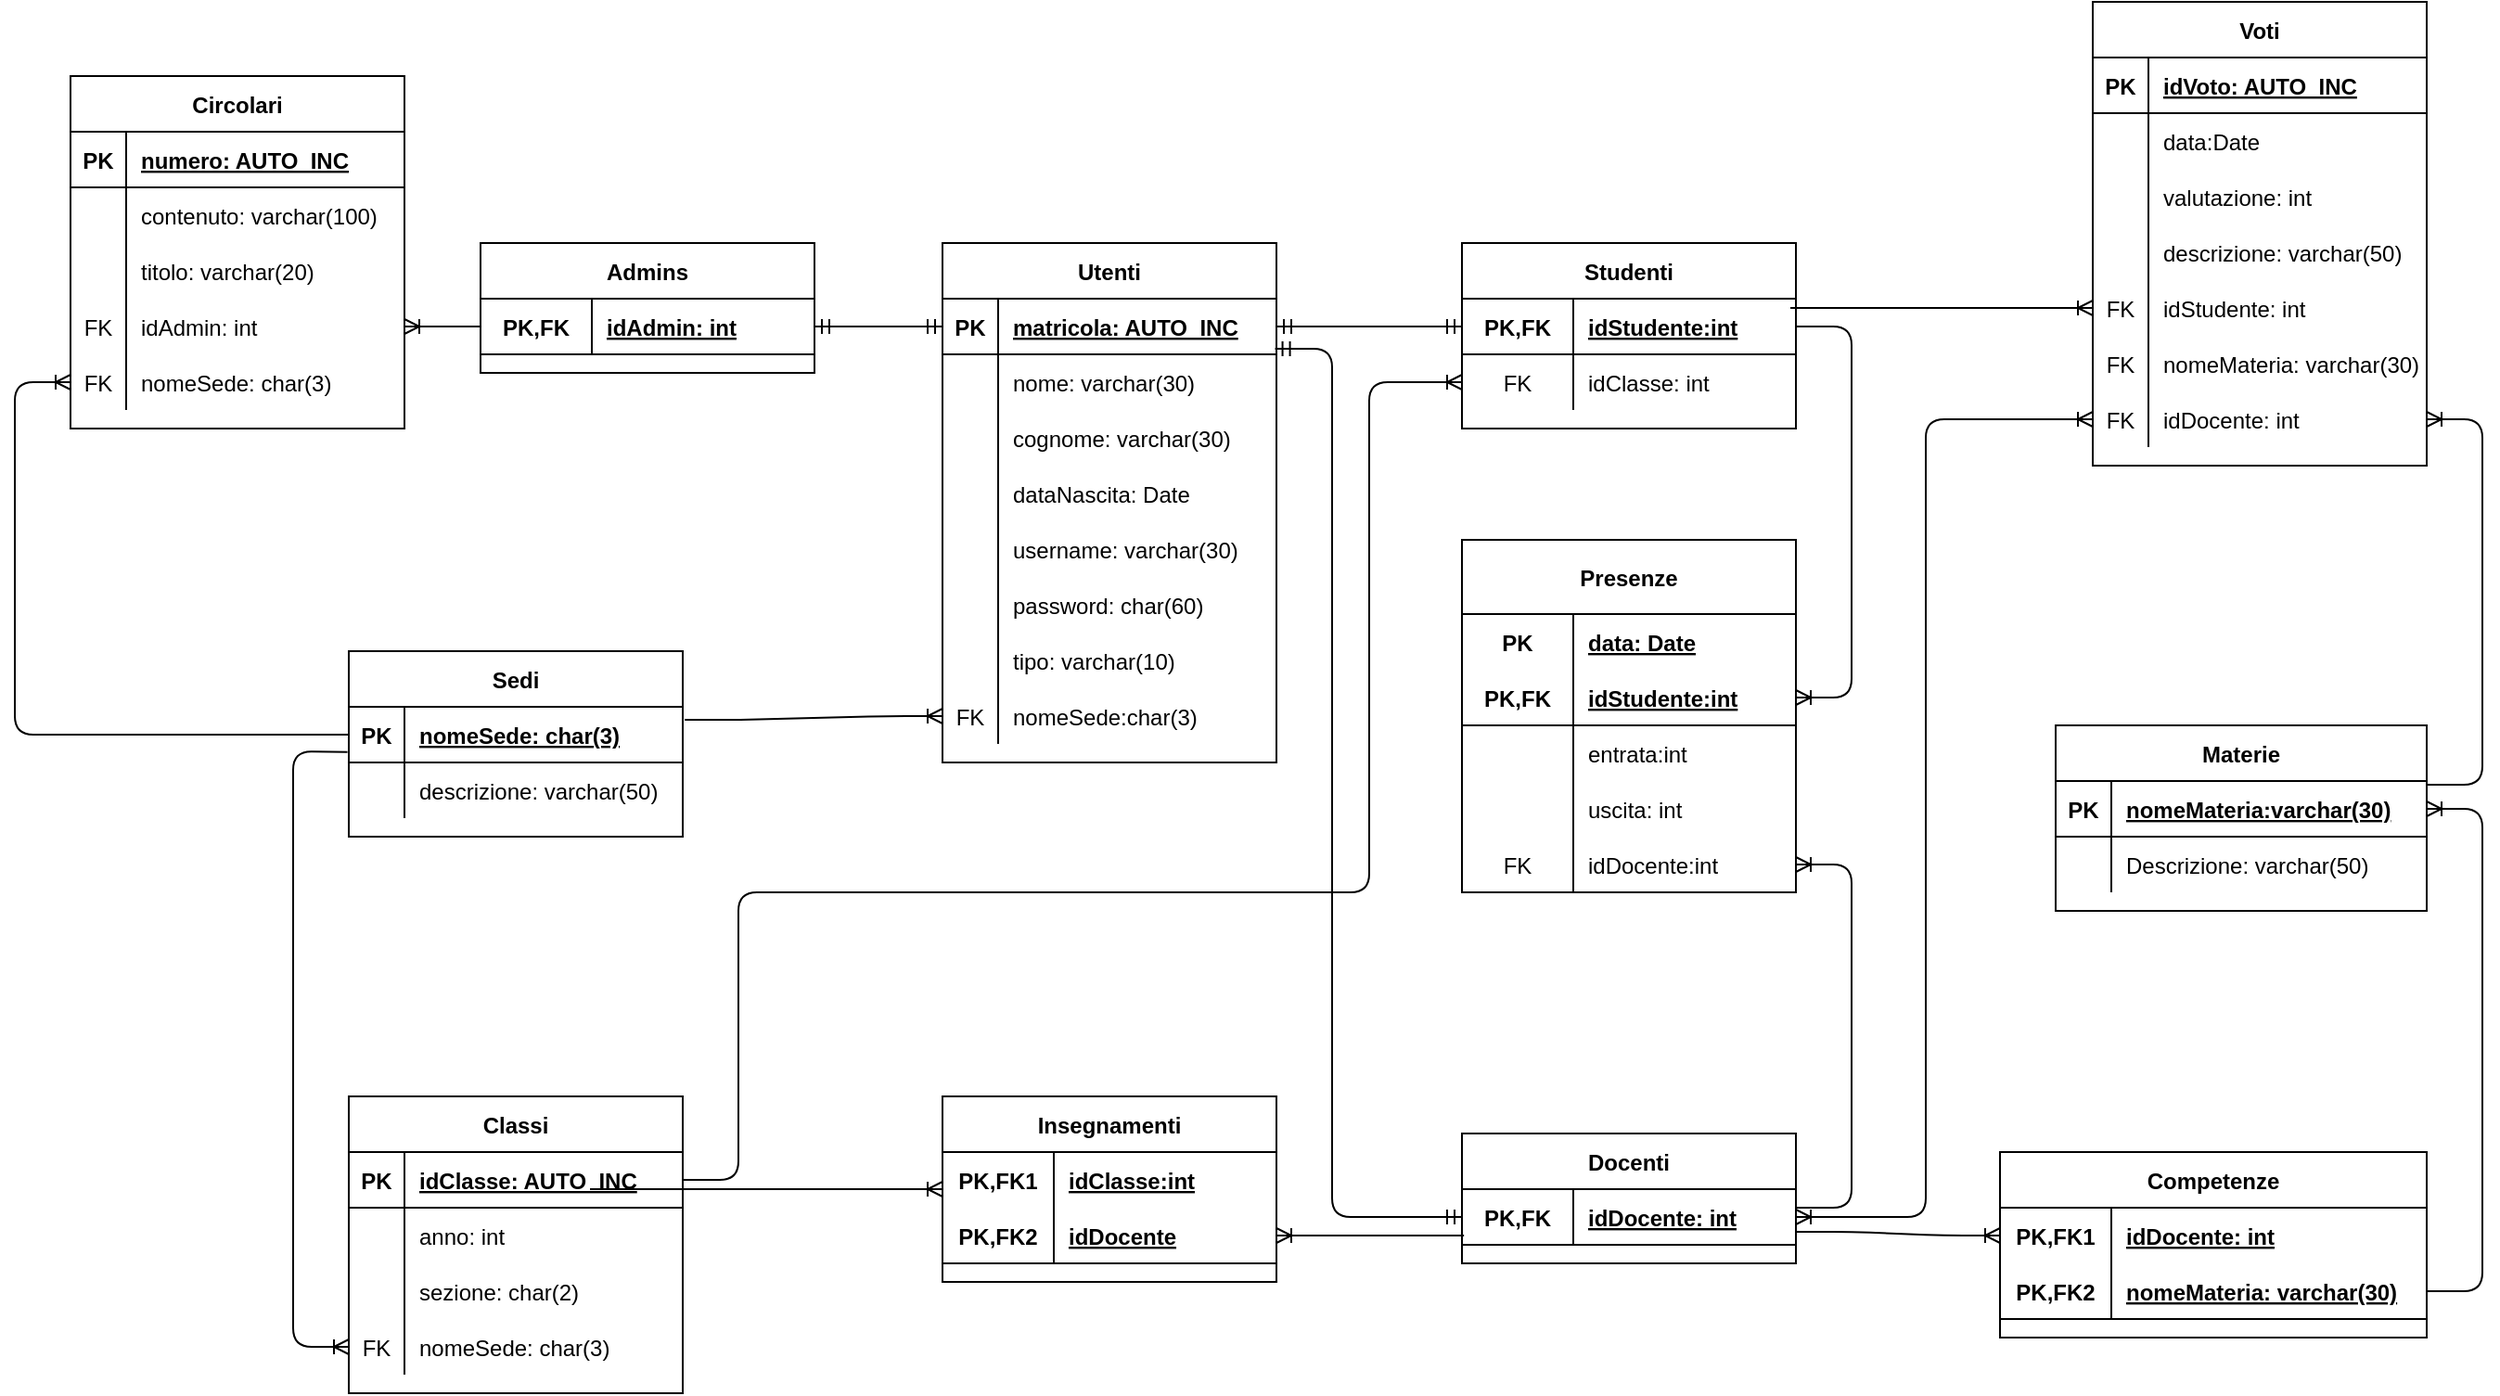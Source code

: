 <mxfile version="14.7.0" type="device"><diagram id="5OJzeddBBf63VEIqMo8_" name="Page-1"><mxGraphModel dx="575" dy="1009" grid="1" gridSize="10" guides="1" tooltips="1" connect="1" arrows="1" fold="1" page="1" pageScale="1" pageWidth="827" pageHeight="1169" math="0" shadow="0"><root><mxCell id="0"/><mxCell id="1" parent="0"/><mxCell id="aPLPXtcW-qcshxdRl6qh-2" value="Sedi" style="shape=table;startSize=30;container=1;collapsible=1;childLayout=tableLayout;fixedRows=1;rowLines=0;fontStyle=1;align=center;resizeLast=1;" parent="1" vertex="1"><mxGeometry x="990" y="390" width="180" height="100" as="geometry"/></mxCell><mxCell id="aPLPXtcW-qcshxdRl6qh-3" value="" style="shape=partialRectangle;collapsible=0;dropTarget=0;pointerEvents=0;fillColor=none;top=0;left=0;bottom=1;right=0;points=[[0,0.5],[1,0.5]];portConstraint=eastwest;" parent="aPLPXtcW-qcshxdRl6qh-2" vertex="1"><mxGeometry y="30" width="180" height="30" as="geometry"/></mxCell><mxCell id="aPLPXtcW-qcshxdRl6qh-4" value="PK" style="shape=partialRectangle;connectable=0;fillColor=none;top=0;left=0;bottom=0;right=0;fontStyle=1;overflow=hidden;" parent="aPLPXtcW-qcshxdRl6qh-3" vertex="1"><mxGeometry width="30" height="30" as="geometry"/></mxCell><mxCell id="aPLPXtcW-qcshxdRl6qh-5" value="nomeSede: char(3)" style="shape=partialRectangle;connectable=0;fillColor=none;top=0;left=0;bottom=0;right=0;align=left;spacingLeft=6;fontStyle=5;overflow=hidden;" parent="aPLPXtcW-qcshxdRl6qh-3" vertex="1"><mxGeometry x="30" width="150" height="30" as="geometry"/></mxCell><mxCell id="aPLPXtcW-qcshxdRl6qh-6" value="" style="shape=partialRectangle;collapsible=0;dropTarget=0;pointerEvents=0;fillColor=none;top=0;left=0;bottom=0;right=0;points=[[0,0.5],[1,0.5]];portConstraint=eastwest;" parent="aPLPXtcW-qcshxdRl6qh-2" vertex="1"><mxGeometry y="60" width="180" height="30" as="geometry"/></mxCell><mxCell id="aPLPXtcW-qcshxdRl6qh-7" value="" style="shape=partialRectangle;connectable=0;fillColor=none;top=0;left=0;bottom=0;right=0;editable=1;overflow=hidden;" parent="aPLPXtcW-qcshxdRl6qh-6" vertex="1"><mxGeometry width="30" height="30" as="geometry"/></mxCell><mxCell id="aPLPXtcW-qcshxdRl6qh-8" value="descrizione: varchar(50)" style="shape=partialRectangle;connectable=0;fillColor=none;top=0;left=0;bottom=0;right=0;align=left;spacingLeft=6;overflow=hidden;" parent="aPLPXtcW-qcshxdRl6qh-6" vertex="1"><mxGeometry x="30" width="150" height="30" as="geometry"/></mxCell><mxCell id="aPLPXtcW-qcshxdRl6qh-31" value="Utenti" style="shape=table;startSize=30;container=1;collapsible=1;childLayout=tableLayout;fixedRows=1;rowLines=0;fontStyle=1;align=center;resizeLast=1;" parent="1" vertex="1"><mxGeometry x="1310" y="170" width="180" height="280" as="geometry"/></mxCell><mxCell id="aPLPXtcW-qcshxdRl6qh-32" value="" style="shape=partialRectangle;collapsible=0;dropTarget=0;pointerEvents=0;fillColor=none;top=0;left=0;bottom=1;right=0;points=[[0,0.5],[1,0.5]];portConstraint=eastwest;" parent="aPLPXtcW-qcshxdRl6qh-31" vertex="1"><mxGeometry y="30" width="180" height="30" as="geometry"/></mxCell><mxCell id="aPLPXtcW-qcshxdRl6qh-33" value="PK" style="shape=partialRectangle;connectable=0;fillColor=none;top=0;left=0;bottom=0;right=0;fontStyle=1;overflow=hidden;" parent="aPLPXtcW-qcshxdRl6qh-32" vertex="1"><mxGeometry width="30" height="30" as="geometry"/></mxCell><mxCell id="aPLPXtcW-qcshxdRl6qh-34" value="matricola: AUTO_INC" style="shape=partialRectangle;connectable=0;fillColor=none;top=0;left=0;bottom=0;right=0;align=left;spacingLeft=6;fontStyle=5;overflow=hidden;" parent="aPLPXtcW-qcshxdRl6qh-32" vertex="1"><mxGeometry x="30" width="150" height="30" as="geometry"/></mxCell><mxCell id="aPLPXtcW-qcshxdRl6qh-35" value="" style="shape=partialRectangle;collapsible=0;dropTarget=0;pointerEvents=0;fillColor=none;top=0;left=0;bottom=0;right=0;points=[[0,0.5],[1,0.5]];portConstraint=eastwest;" parent="aPLPXtcW-qcshxdRl6qh-31" vertex="1"><mxGeometry y="60" width="180" height="30" as="geometry"/></mxCell><mxCell id="aPLPXtcW-qcshxdRl6qh-36" value="" style="shape=partialRectangle;connectable=0;fillColor=none;top=0;left=0;bottom=0;right=0;editable=1;overflow=hidden;" parent="aPLPXtcW-qcshxdRl6qh-35" vertex="1"><mxGeometry width="30" height="30" as="geometry"/></mxCell><mxCell id="aPLPXtcW-qcshxdRl6qh-37" value="nome: varchar(30)" style="shape=partialRectangle;connectable=0;fillColor=none;top=0;left=0;bottom=0;right=0;align=left;spacingLeft=6;overflow=hidden;" parent="aPLPXtcW-qcshxdRl6qh-35" vertex="1"><mxGeometry x="30" width="150" height="30" as="geometry"/></mxCell><mxCell id="aPLPXtcW-qcshxdRl6qh-38" value="" style="shape=partialRectangle;collapsible=0;dropTarget=0;pointerEvents=0;fillColor=none;top=0;left=0;bottom=0;right=0;points=[[0,0.5],[1,0.5]];portConstraint=eastwest;" parent="aPLPXtcW-qcshxdRl6qh-31" vertex="1"><mxGeometry y="90" width="180" height="30" as="geometry"/></mxCell><mxCell id="aPLPXtcW-qcshxdRl6qh-39" value="" style="shape=partialRectangle;connectable=0;fillColor=none;top=0;left=0;bottom=0;right=0;editable=1;overflow=hidden;" parent="aPLPXtcW-qcshxdRl6qh-38" vertex="1"><mxGeometry width="30" height="30" as="geometry"/></mxCell><mxCell id="aPLPXtcW-qcshxdRl6qh-40" value="cognome: varchar(30)" style="shape=partialRectangle;connectable=0;fillColor=none;top=0;left=0;bottom=0;right=0;align=left;spacingLeft=6;overflow=hidden;" parent="aPLPXtcW-qcshxdRl6qh-38" vertex="1"><mxGeometry x="30" width="150" height="30" as="geometry"/></mxCell><mxCell id="aPLPXtcW-qcshxdRl6qh-41" value="" style="shape=partialRectangle;collapsible=0;dropTarget=0;pointerEvents=0;fillColor=none;top=0;left=0;bottom=0;right=0;points=[[0,0.5],[1,0.5]];portConstraint=eastwest;" parent="aPLPXtcW-qcshxdRl6qh-31" vertex="1"><mxGeometry y="120" width="180" height="30" as="geometry"/></mxCell><mxCell id="aPLPXtcW-qcshxdRl6qh-42" value="" style="shape=partialRectangle;connectable=0;fillColor=none;top=0;left=0;bottom=0;right=0;editable=1;overflow=hidden;" parent="aPLPXtcW-qcshxdRl6qh-41" vertex="1"><mxGeometry width="30" height="30" as="geometry"/></mxCell><mxCell id="aPLPXtcW-qcshxdRl6qh-43" value="dataNascita: Date" style="shape=partialRectangle;connectable=0;fillColor=none;top=0;left=0;bottom=0;right=0;align=left;spacingLeft=6;overflow=hidden;" parent="aPLPXtcW-qcshxdRl6qh-41" vertex="1"><mxGeometry x="30" width="150" height="30" as="geometry"/></mxCell><mxCell id="aPLPXtcW-qcshxdRl6qh-44" style="shape=partialRectangle;collapsible=0;dropTarget=0;pointerEvents=0;fillColor=none;top=0;left=0;bottom=0;right=0;points=[[0,0.5],[1,0.5]];portConstraint=eastwest;" parent="aPLPXtcW-qcshxdRl6qh-31" vertex="1"><mxGeometry y="150" width="180" height="30" as="geometry"/></mxCell><mxCell id="aPLPXtcW-qcshxdRl6qh-45" style="shape=partialRectangle;connectable=0;fillColor=none;top=0;left=0;bottom=0;right=0;editable=1;overflow=hidden;" parent="aPLPXtcW-qcshxdRl6qh-44" vertex="1"><mxGeometry width="30" height="30" as="geometry"/></mxCell><mxCell id="aPLPXtcW-qcshxdRl6qh-46" value="username: varchar(30)" style="shape=partialRectangle;connectable=0;fillColor=none;top=0;left=0;bottom=0;right=0;align=left;spacingLeft=6;overflow=hidden;" parent="aPLPXtcW-qcshxdRl6qh-44" vertex="1"><mxGeometry x="30" width="150" height="30" as="geometry"/></mxCell><mxCell id="aPLPXtcW-qcshxdRl6qh-50" style="shape=partialRectangle;collapsible=0;dropTarget=0;pointerEvents=0;fillColor=none;top=0;left=0;bottom=0;right=0;points=[[0,0.5],[1,0.5]];portConstraint=eastwest;" parent="aPLPXtcW-qcshxdRl6qh-31" vertex="1"><mxGeometry y="180" width="180" height="30" as="geometry"/></mxCell><mxCell id="aPLPXtcW-qcshxdRl6qh-51" style="shape=partialRectangle;connectable=0;fillColor=none;top=0;left=0;bottom=0;right=0;editable=1;overflow=hidden;" parent="aPLPXtcW-qcshxdRl6qh-50" vertex="1"><mxGeometry width="30" height="30" as="geometry"/></mxCell><mxCell id="aPLPXtcW-qcshxdRl6qh-52" value="password: char(60)" style="shape=partialRectangle;connectable=0;fillColor=none;top=0;left=0;bottom=0;right=0;align=left;spacingLeft=6;overflow=hidden;" parent="aPLPXtcW-qcshxdRl6qh-50" vertex="1"><mxGeometry x="30" width="150" height="30" as="geometry"/></mxCell><mxCell id="TUBreLrsyej0xsgh8fKO-31" style="shape=partialRectangle;collapsible=0;dropTarget=0;pointerEvents=0;fillColor=none;top=0;left=0;bottom=0;right=0;points=[[0,0.5],[1,0.5]];portConstraint=eastwest;" parent="aPLPXtcW-qcshxdRl6qh-31" vertex="1"><mxGeometry y="210" width="180" height="30" as="geometry"/></mxCell><mxCell id="TUBreLrsyej0xsgh8fKO-32" style="shape=partialRectangle;connectable=0;fillColor=none;top=0;left=0;bottom=0;right=0;editable=1;overflow=hidden;" parent="TUBreLrsyej0xsgh8fKO-31" vertex="1"><mxGeometry width="30" height="30" as="geometry"/></mxCell><mxCell id="TUBreLrsyej0xsgh8fKO-33" value="tipo: varchar(10)" style="shape=partialRectangle;connectable=0;fillColor=none;top=0;left=0;bottom=0;right=0;align=left;spacingLeft=6;overflow=hidden;" parent="TUBreLrsyej0xsgh8fKO-31" vertex="1"><mxGeometry x="30" width="150" height="30" as="geometry"/></mxCell><mxCell id="aPLPXtcW-qcshxdRl6qh-72" value="" style="shape=partialRectangle;collapsible=0;dropTarget=0;pointerEvents=0;fillColor=none;top=0;left=0;bottom=0;right=0;points=[[0,0.5],[1,0.5]];portConstraint=eastwest;" parent="aPLPXtcW-qcshxdRl6qh-31" vertex="1"><mxGeometry y="240" width="180" height="30" as="geometry"/></mxCell><mxCell id="aPLPXtcW-qcshxdRl6qh-73" value="FK" style="shape=partialRectangle;connectable=0;fillColor=none;top=0;left=0;bottom=0;right=0;fontStyle=0;overflow=hidden;" parent="aPLPXtcW-qcshxdRl6qh-72" vertex="1"><mxGeometry width="30" height="30" as="geometry"/></mxCell><mxCell id="aPLPXtcW-qcshxdRl6qh-74" value="nomeSede:char(3)" style="shape=partialRectangle;connectable=0;fillColor=none;top=0;left=0;bottom=0;right=0;align=left;spacingLeft=6;fontStyle=0;overflow=hidden;" parent="aPLPXtcW-qcshxdRl6qh-72" vertex="1"><mxGeometry x="30" width="150" height="30" as="geometry"/></mxCell><mxCell id="aPLPXtcW-qcshxdRl6qh-76" value="" style="edgeStyle=entityRelationEdgeStyle;fontSize=12;html=1;endArrow=ERoneToMany;exitX=1.006;exitY=0.233;exitDx=0;exitDy=0;entryX=0;entryY=0.5;entryDx=0;entryDy=0;exitPerimeter=0;" parent="1" source="aPLPXtcW-qcshxdRl6qh-3" target="aPLPXtcW-qcshxdRl6qh-72" edge="1"><mxGeometry width="100" height="100" relative="1" as="geometry"><mxPoint x="60" y="430" as="sourcePoint"/><mxPoint x="160" y="330" as="targetPoint"/></mxGeometry></mxCell><mxCell id="aPLPXtcW-qcshxdRl6qh-103" value="Admins" style="shape=table;startSize=30;container=1;collapsible=1;childLayout=tableLayout;fixedRows=1;rowLines=0;fontStyle=1;align=center;resizeLast=1;" parent="1" vertex="1"><mxGeometry x="1061" y="170" width="180" height="70" as="geometry"/></mxCell><mxCell id="aPLPXtcW-qcshxdRl6qh-107" value="" style="shape=partialRectangle;collapsible=0;dropTarget=0;pointerEvents=0;fillColor=none;top=0;left=0;bottom=1;right=0;points=[[0,0.5],[1,0.5]];portConstraint=eastwest;" parent="aPLPXtcW-qcshxdRl6qh-103" vertex="1"><mxGeometry y="30" width="180" height="30" as="geometry"/></mxCell><mxCell id="aPLPXtcW-qcshxdRl6qh-108" value="PK,FK" style="shape=partialRectangle;connectable=0;fillColor=none;top=0;left=0;bottom=0;right=0;fontStyle=1;overflow=hidden;" parent="aPLPXtcW-qcshxdRl6qh-107" vertex="1"><mxGeometry width="60" height="30" as="geometry"/></mxCell><mxCell id="aPLPXtcW-qcshxdRl6qh-109" value="idAdmin: int" style="shape=partialRectangle;connectable=0;fillColor=none;top=0;left=0;bottom=0;right=0;align=left;spacingLeft=6;fontStyle=5;overflow=hidden;" parent="aPLPXtcW-qcshxdRl6qh-107" vertex="1"><mxGeometry x="60" width="120" height="30" as="geometry"/></mxCell><mxCell id="aPLPXtcW-qcshxdRl6qh-116" value="" style="edgeStyle=entityRelationEdgeStyle;fontSize=12;html=1;endArrow=ERmandOne;startArrow=ERmandOne;exitX=1;exitY=0.5;exitDx=0;exitDy=0;entryX=0;entryY=0.5;entryDx=0;entryDy=0;" parent="1" source="aPLPXtcW-qcshxdRl6qh-107" target="aPLPXtcW-qcshxdRl6qh-32" edge="1"><mxGeometry width="100" height="100" relative="1" as="geometry"><mxPoint x="610" y="570" as="sourcePoint"/><mxPoint x="710" y="470" as="targetPoint"/></mxGeometry></mxCell><mxCell id="aPLPXtcW-qcshxdRl6qh-117" value="Circolari" style="shape=table;startSize=30;container=1;collapsible=1;childLayout=tableLayout;fixedRows=1;rowLines=0;fontStyle=1;align=center;resizeLast=1;" parent="1" vertex="1"><mxGeometry x="840" y="80" width="180" height="190" as="geometry"/></mxCell><mxCell id="aPLPXtcW-qcshxdRl6qh-118" value="" style="shape=partialRectangle;collapsible=0;dropTarget=0;pointerEvents=0;fillColor=none;top=0;left=0;bottom=1;right=0;points=[[0,0.5],[1,0.5]];portConstraint=eastwest;" parent="aPLPXtcW-qcshxdRl6qh-117" vertex="1"><mxGeometry y="30" width="180" height="30" as="geometry"/></mxCell><mxCell id="aPLPXtcW-qcshxdRl6qh-119" value="PK" style="shape=partialRectangle;connectable=0;fillColor=none;top=0;left=0;bottom=0;right=0;fontStyle=1;overflow=hidden;" parent="aPLPXtcW-qcshxdRl6qh-118" vertex="1"><mxGeometry width="30" height="30" as="geometry"/></mxCell><mxCell id="aPLPXtcW-qcshxdRl6qh-120" value="numero: AUTO_INC" style="shape=partialRectangle;connectable=0;fillColor=none;top=0;left=0;bottom=0;right=0;align=left;spacingLeft=6;fontStyle=5;overflow=hidden;" parent="aPLPXtcW-qcshxdRl6qh-118" vertex="1"><mxGeometry x="30" width="150" height="30" as="geometry"/></mxCell><mxCell id="aPLPXtcW-qcshxdRl6qh-121" value="" style="shape=partialRectangle;collapsible=0;dropTarget=0;pointerEvents=0;fillColor=none;top=0;left=0;bottom=0;right=0;points=[[0,0.5],[1,0.5]];portConstraint=eastwest;" parent="aPLPXtcW-qcshxdRl6qh-117" vertex="1"><mxGeometry y="60" width="180" height="30" as="geometry"/></mxCell><mxCell id="aPLPXtcW-qcshxdRl6qh-122" value="" style="shape=partialRectangle;connectable=0;fillColor=none;top=0;left=0;bottom=0;right=0;editable=1;overflow=hidden;" parent="aPLPXtcW-qcshxdRl6qh-121" vertex="1"><mxGeometry width="30" height="30" as="geometry"/></mxCell><mxCell id="aPLPXtcW-qcshxdRl6qh-123" value="contenuto: varchar(100)" style="shape=partialRectangle;connectable=0;fillColor=none;top=0;left=0;bottom=0;right=0;align=left;spacingLeft=6;overflow=hidden;" parent="aPLPXtcW-qcshxdRl6qh-121" vertex="1"><mxGeometry x="30" width="150" height="30" as="geometry"/></mxCell><mxCell id="aPLPXtcW-qcshxdRl6qh-124" value="" style="shape=partialRectangle;collapsible=0;dropTarget=0;pointerEvents=0;fillColor=none;top=0;left=0;bottom=0;right=0;points=[[0,0.5],[1,0.5]];portConstraint=eastwest;" parent="aPLPXtcW-qcshxdRl6qh-117" vertex="1"><mxGeometry y="90" width="180" height="30" as="geometry"/></mxCell><mxCell id="aPLPXtcW-qcshxdRl6qh-125" value="" style="shape=partialRectangle;connectable=0;fillColor=none;top=0;left=0;bottom=0;right=0;editable=1;overflow=hidden;" parent="aPLPXtcW-qcshxdRl6qh-124" vertex="1"><mxGeometry width="30" height="30" as="geometry"/></mxCell><mxCell id="aPLPXtcW-qcshxdRl6qh-126" value="titolo: varchar(20)" style="shape=partialRectangle;connectable=0;fillColor=none;top=0;left=0;bottom=0;right=0;align=left;spacingLeft=6;overflow=hidden;" parent="aPLPXtcW-qcshxdRl6qh-124" vertex="1"><mxGeometry x="30" width="150" height="30" as="geometry"/></mxCell><mxCell id="aPLPXtcW-qcshxdRl6qh-133" value="" style="shape=partialRectangle;collapsible=0;dropTarget=0;pointerEvents=0;fillColor=none;top=0;left=0;bottom=0;right=0;points=[[0,0.5],[1,0.5]];portConstraint=eastwest;" parent="aPLPXtcW-qcshxdRl6qh-117" vertex="1"><mxGeometry y="120" width="180" height="30" as="geometry"/></mxCell><mxCell id="aPLPXtcW-qcshxdRl6qh-134" value="FK" style="shape=partialRectangle;connectable=0;fillColor=none;top=0;left=0;bottom=0;right=0;fontStyle=0;overflow=hidden;" parent="aPLPXtcW-qcshxdRl6qh-133" vertex="1"><mxGeometry width="30" height="30" as="geometry"/></mxCell><mxCell id="aPLPXtcW-qcshxdRl6qh-135" value="idAdmin: int" style="shape=partialRectangle;connectable=0;fillColor=none;top=0;left=0;bottom=0;right=0;align=left;spacingLeft=6;fontStyle=0;overflow=hidden;" parent="aPLPXtcW-qcshxdRl6qh-133" vertex="1"><mxGeometry x="30" width="150" height="30" as="geometry"/></mxCell><mxCell id="aPLPXtcW-qcshxdRl6qh-136" value="" style="shape=partialRectangle;collapsible=0;dropTarget=0;pointerEvents=0;fillColor=none;top=0;left=0;bottom=0;right=0;points=[[0,0.5],[1,0.5]];portConstraint=eastwest;" parent="aPLPXtcW-qcshxdRl6qh-117" vertex="1"><mxGeometry y="150" width="180" height="30" as="geometry"/></mxCell><mxCell id="aPLPXtcW-qcshxdRl6qh-137" value="FK" style="shape=partialRectangle;connectable=0;fillColor=none;top=0;left=0;bottom=0;right=0;fontStyle=0;overflow=hidden;" parent="aPLPXtcW-qcshxdRl6qh-136" vertex="1"><mxGeometry width="30" height="30" as="geometry"/></mxCell><mxCell id="aPLPXtcW-qcshxdRl6qh-138" value="nomeSede: char(3)" style="shape=partialRectangle;connectable=0;fillColor=none;top=0;left=0;bottom=0;right=0;align=left;spacingLeft=6;fontStyle=0;overflow=hidden;" parent="aPLPXtcW-qcshxdRl6qh-136" vertex="1"><mxGeometry x="30" width="150" height="30" as="geometry"/></mxCell><mxCell id="aPLPXtcW-qcshxdRl6qh-139" value="" style="edgeStyle=entityRelationEdgeStyle;fontSize=12;html=1;endArrow=ERoneToMany;exitX=0;exitY=0.5;exitDx=0;exitDy=0;entryX=1;entryY=0.5;entryDx=0;entryDy=0;" parent="1" source="aPLPXtcW-qcshxdRl6qh-107" target="aPLPXtcW-qcshxdRl6qh-133" edge="1"><mxGeometry width="100" height="100" relative="1" as="geometry"><mxPoint x="300" y="330" as="sourcePoint"/><mxPoint x="400" y="230" as="targetPoint"/></mxGeometry></mxCell><mxCell id="aPLPXtcW-qcshxdRl6qh-141" value="Classi" style="shape=table;startSize=30;container=1;collapsible=1;childLayout=tableLayout;fixedRows=1;rowLines=0;fontStyle=1;align=center;resizeLast=1;" parent="1" vertex="1"><mxGeometry x="990" y="630" width="180" height="160" as="geometry"/></mxCell><mxCell id="aPLPXtcW-qcshxdRl6qh-142" value="" style="shape=partialRectangle;collapsible=0;dropTarget=0;pointerEvents=0;fillColor=none;top=0;left=0;bottom=1;right=0;points=[[0,0.5],[1,0.5]];portConstraint=eastwest;" parent="aPLPXtcW-qcshxdRl6qh-141" vertex="1"><mxGeometry y="30" width="180" height="30" as="geometry"/></mxCell><mxCell id="aPLPXtcW-qcshxdRl6qh-143" value="PK" style="shape=partialRectangle;connectable=0;fillColor=none;top=0;left=0;bottom=0;right=0;fontStyle=1;overflow=hidden;" parent="aPLPXtcW-qcshxdRl6qh-142" vertex="1"><mxGeometry width="30" height="30" as="geometry"/></mxCell><mxCell id="aPLPXtcW-qcshxdRl6qh-144" value="idClasse: AUTO_INC" style="shape=partialRectangle;connectable=0;fillColor=none;top=0;left=0;bottom=0;right=0;align=left;spacingLeft=6;fontStyle=5;overflow=hidden;" parent="aPLPXtcW-qcshxdRl6qh-142" vertex="1"><mxGeometry x="30" width="150" height="30" as="geometry"/></mxCell><mxCell id="aPLPXtcW-qcshxdRl6qh-145" value="" style="shape=partialRectangle;collapsible=0;dropTarget=0;pointerEvents=0;fillColor=none;top=0;left=0;bottom=0;right=0;points=[[0,0.5],[1,0.5]];portConstraint=eastwest;" parent="aPLPXtcW-qcshxdRl6qh-141" vertex="1"><mxGeometry y="60" width="180" height="30" as="geometry"/></mxCell><mxCell id="aPLPXtcW-qcshxdRl6qh-146" value="" style="shape=partialRectangle;connectable=0;fillColor=none;top=0;left=0;bottom=0;right=0;editable=1;overflow=hidden;" parent="aPLPXtcW-qcshxdRl6qh-145" vertex="1"><mxGeometry width="30" height="30" as="geometry"/></mxCell><mxCell id="aPLPXtcW-qcshxdRl6qh-147" value="anno: int" style="shape=partialRectangle;connectable=0;fillColor=none;top=0;left=0;bottom=0;right=0;align=left;spacingLeft=6;overflow=hidden;" parent="aPLPXtcW-qcshxdRl6qh-145" vertex="1"><mxGeometry x="30" width="150" height="30" as="geometry"/></mxCell><mxCell id="aPLPXtcW-qcshxdRl6qh-148" value="" style="shape=partialRectangle;collapsible=0;dropTarget=0;pointerEvents=0;fillColor=none;top=0;left=0;bottom=0;right=0;points=[[0,0.5],[1,0.5]];portConstraint=eastwest;" parent="aPLPXtcW-qcshxdRl6qh-141" vertex="1"><mxGeometry y="90" width="180" height="30" as="geometry"/></mxCell><mxCell id="aPLPXtcW-qcshxdRl6qh-149" value="" style="shape=partialRectangle;connectable=0;fillColor=none;top=0;left=0;bottom=0;right=0;editable=1;overflow=hidden;" parent="aPLPXtcW-qcshxdRl6qh-148" vertex="1"><mxGeometry width="30" height="30" as="geometry"/></mxCell><mxCell id="aPLPXtcW-qcshxdRl6qh-150" value="sezione: char(2)" style="shape=partialRectangle;connectable=0;fillColor=none;top=0;left=0;bottom=0;right=0;align=left;spacingLeft=6;overflow=hidden;" parent="aPLPXtcW-qcshxdRl6qh-148" vertex="1"><mxGeometry x="30" width="150" height="30" as="geometry"/></mxCell><mxCell id="aPLPXtcW-qcshxdRl6qh-154" value="" style="shape=partialRectangle;collapsible=0;dropTarget=0;pointerEvents=0;fillColor=none;top=0;left=0;bottom=0;right=0;points=[[0,0.5],[1,0.5]];portConstraint=eastwest;" parent="aPLPXtcW-qcshxdRl6qh-141" vertex="1"><mxGeometry y="120" width="180" height="30" as="geometry"/></mxCell><mxCell id="aPLPXtcW-qcshxdRl6qh-155" value="FK" style="shape=partialRectangle;connectable=0;fillColor=none;top=0;left=0;bottom=0;right=0;fontStyle=0;overflow=hidden;" parent="aPLPXtcW-qcshxdRl6qh-154" vertex="1"><mxGeometry width="30" height="30" as="geometry"/></mxCell><mxCell id="aPLPXtcW-qcshxdRl6qh-156" value="nomeSede: char(3)" style="shape=partialRectangle;connectable=0;fillColor=none;top=0;left=0;bottom=0;right=0;align=left;spacingLeft=6;fontStyle=0;overflow=hidden;" parent="aPLPXtcW-qcshxdRl6qh-154" vertex="1"><mxGeometry x="30" width="150" height="30" as="geometry"/></mxCell><mxCell id="aPLPXtcW-qcshxdRl6qh-171" value="Studenti" style="shape=table;startSize=30;container=1;collapsible=1;childLayout=tableLayout;fixedRows=1;rowLines=0;fontStyle=1;align=center;resizeLast=1;" parent="1" vertex="1"><mxGeometry x="1590" y="170" width="180" height="100" as="geometry"/></mxCell><mxCell id="aPLPXtcW-qcshxdRl6qh-175" value="" style="shape=partialRectangle;collapsible=0;dropTarget=0;pointerEvents=0;fillColor=none;top=0;left=0;bottom=1;right=0;points=[[0,0.5],[1,0.5]];portConstraint=eastwest;" parent="aPLPXtcW-qcshxdRl6qh-171" vertex="1"><mxGeometry y="30" width="180" height="30" as="geometry"/></mxCell><mxCell id="aPLPXtcW-qcshxdRl6qh-176" value="PK,FK" style="shape=partialRectangle;connectable=0;fillColor=none;top=0;left=0;bottom=0;right=0;fontStyle=1;overflow=hidden;" parent="aPLPXtcW-qcshxdRl6qh-175" vertex="1"><mxGeometry width="60" height="30" as="geometry"/></mxCell><mxCell id="aPLPXtcW-qcshxdRl6qh-177" value="idStudente:int" style="shape=partialRectangle;connectable=0;fillColor=none;top=0;left=0;bottom=0;right=0;align=left;spacingLeft=6;fontStyle=5;overflow=hidden;" parent="aPLPXtcW-qcshxdRl6qh-175" vertex="1"><mxGeometry x="60" width="120" height="30" as="geometry"/></mxCell><mxCell id="aPLPXtcW-qcshxdRl6qh-184" value="" style="shape=partialRectangle;collapsible=0;dropTarget=0;pointerEvents=0;fillColor=none;top=0;left=0;bottom=0;right=0;points=[[0,0.5],[1,0.5]];portConstraint=eastwest;" parent="aPLPXtcW-qcshxdRl6qh-171" vertex="1"><mxGeometry y="60" width="180" height="30" as="geometry"/></mxCell><mxCell id="aPLPXtcW-qcshxdRl6qh-185" value="FK" style="shape=partialRectangle;connectable=0;fillColor=none;top=0;left=0;bottom=0;right=0;fontStyle=0;overflow=hidden;" parent="aPLPXtcW-qcshxdRl6qh-184" vertex="1"><mxGeometry width="60" height="30" as="geometry"/></mxCell><mxCell id="aPLPXtcW-qcshxdRl6qh-186" value="idClasse: int" style="shape=partialRectangle;connectable=0;fillColor=none;top=0;left=0;bottom=0;right=0;align=left;spacingLeft=6;fontStyle=0;overflow=hidden;" parent="aPLPXtcW-qcshxdRl6qh-184" vertex="1"><mxGeometry x="60" width="120" height="30" as="geometry"/></mxCell><mxCell id="aPLPXtcW-qcshxdRl6qh-201" value="Docenti" style="shape=table;startSize=30;container=1;collapsible=1;childLayout=tableLayout;fixedRows=1;rowLines=0;fontStyle=1;align=center;resizeLast=1;" parent="1" vertex="1"><mxGeometry x="1590" y="650" width="180" height="70" as="geometry"/></mxCell><mxCell id="aPLPXtcW-qcshxdRl6qh-205" value="" style="shape=partialRectangle;collapsible=0;dropTarget=0;pointerEvents=0;fillColor=none;top=0;left=0;bottom=1;right=0;points=[[0,0.5],[1,0.5]];portConstraint=eastwest;" parent="aPLPXtcW-qcshxdRl6qh-201" vertex="1"><mxGeometry y="30" width="180" height="30" as="geometry"/></mxCell><mxCell id="aPLPXtcW-qcshxdRl6qh-206" value="PK,FK" style="shape=partialRectangle;connectable=0;fillColor=none;top=0;left=0;bottom=0;right=0;fontStyle=1;overflow=hidden;" parent="aPLPXtcW-qcshxdRl6qh-205" vertex="1"><mxGeometry width="60" height="30" as="geometry"/></mxCell><mxCell id="aPLPXtcW-qcshxdRl6qh-207" value="idDocente: int" style="shape=partialRectangle;connectable=0;fillColor=none;top=0;left=0;bottom=0;right=0;align=left;spacingLeft=6;fontStyle=5;overflow=hidden;" parent="aPLPXtcW-qcshxdRl6qh-205" vertex="1"><mxGeometry x="60" width="120" height="30" as="geometry"/></mxCell><mxCell id="aPLPXtcW-qcshxdRl6qh-216" value="Insegnamenti" style="shape=table;startSize=30;container=1;collapsible=1;childLayout=tableLayout;fixedRows=1;rowLines=0;fontStyle=1;align=center;resizeLast=1;" parent="1" vertex="1"><mxGeometry x="1310" y="630" width="180" height="100" as="geometry"/></mxCell><mxCell id="aPLPXtcW-qcshxdRl6qh-217" value="" style="shape=partialRectangle;collapsible=0;dropTarget=0;pointerEvents=0;fillColor=none;top=0;left=0;bottom=0;right=0;points=[[0,0.5],[1,0.5]];portConstraint=eastwest;" parent="aPLPXtcW-qcshxdRl6qh-216" vertex="1"><mxGeometry y="30" width="180" height="30" as="geometry"/></mxCell><mxCell id="aPLPXtcW-qcshxdRl6qh-218" value="PK,FK1" style="shape=partialRectangle;connectable=0;fillColor=none;top=0;left=0;bottom=0;right=0;fontStyle=1;overflow=hidden;" parent="aPLPXtcW-qcshxdRl6qh-217" vertex="1"><mxGeometry width="60" height="30" as="geometry"/></mxCell><mxCell id="aPLPXtcW-qcshxdRl6qh-219" value="idClasse:int" style="shape=partialRectangle;connectable=0;fillColor=none;top=0;left=0;bottom=0;right=0;align=left;spacingLeft=6;fontStyle=5;overflow=hidden;" parent="aPLPXtcW-qcshxdRl6qh-217" vertex="1"><mxGeometry x="60" width="120" height="30" as="geometry"/></mxCell><mxCell id="aPLPXtcW-qcshxdRl6qh-220" value="" style="shape=partialRectangle;collapsible=0;dropTarget=0;pointerEvents=0;fillColor=none;top=0;left=0;bottom=1;right=0;points=[[0,0.5],[1,0.5]];portConstraint=eastwest;" parent="aPLPXtcW-qcshxdRl6qh-216" vertex="1"><mxGeometry y="60" width="180" height="30" as="geometry"/></mxCell><mxCell id="aPLPXtcW-qcshxdRl6qh-221" value="PK,FK2" style="shape=partialRectangle;connectable=0;fillColor=none;top=0;left=0;bottom=0;right=0;fontStyle=1;overflow=hidden;" parent="aPLPXtcW-qcshxdRl6qh-220" vertex="1"><mxGeometry width="60" height="30" as="geometry"/></mxCell><mxCell id="aPLPXtcW-qcshxdRl6qh-222" value="idDocente" style="shape=partialRectangle;connectable=0;fillColor=none;top=0;left=0;bottom=0;right=0;align=left;spacingLeft=6;fontStyle=5;overflow=hidden;" parent="aPLPXtcW-qcshxdRl6qh-220" vertex="1"><mxGeometry x="60" width="120" height="30" as="geometry"/></mxCell><mxCell id="aPLPXtcW-qcshxdRl6qh-229" value="" style="edgeStyle=entityRelationEdgeStyle;fontSize=12;html=1;endArrow=ERoneToMany;" parent="1" edge="1"><mxGeometry width="100" height="100" relative="1" as="geometry"><mxPoint x="1120" y="680" as="sourcePoint"/><mxPoint x="1310" y="680" as="targetPoint"/></mxGeometry></mxCell><mxCell id="aPLPXtcW-qcshxdRl6qh-230" value="" style="edgeStyle=entityRelationEdgeStyle;fontSize=12;html=1;endArrow=ERoneToMany;exitX=0.006;exitY=0.833;exitDx=0;exitDy=0;entryX=1;entryY=0.5;entryDx=0;entryDy=0;exitPerimeter=0;" parent="1" source="aPLPXtcW-qcshxdRl6qh-205" target="aPLPXtcW-qcshxdRl6qh-220" edge="1"><mxGeometry width="100" height="100" relative="1" as="geometry"><mxPoint x="1440" y="800" as="sourcePoint"/><mxPoint x="1540" y="700" as="targetPoint"/></mxGeometry></mxCell><mxCell id="aPLPXtcW-qcshxdRl6qh-244" value="Presenze" style="shape=table;startSize=40;container=1;collapsible=1;childLayout=tableLayout;fixedRows=1;rowLines=0;fontStyle=1;align=center;resizeLast=1;" parent="1" vertex="1"><mxGeometry x="1590" y="330" width="180" height="190" as="geometry"/></mxCell><mxCell id="TUBreLrsyej0xsgh8fKO-16" style="shape=partialRectangle;collapsible=0;dropTarget=0;pointerEvents=0;fillColor=none;top=0;left=0;bottom=0;right=0;points=[[0,0.5],[1,0.5]];portConstraint=eastwest;" parent="aPLPXtcW-qcshxdRl6qh-244" vertex="1"><mxGeometry y="40" width="180" height="30" as="geometry"/></mxCell><mxCell id="TUBreLrsyej0xsgh8fKO-17" value="PK" style="shape=partialRectangle;connectable=0;fillColor=none;top=0;left=0;bottom=0;right=0;fontStyle=1;overflow=hidden;" parent="TUBreLrsyej0xsgh8fKO-16" vertex="1"><mxGeometry width="60" height="30" as="geometry"/></mxCell><mxCell id="TUBreLrsyej0xsgh8fKO-18" value="data: Date" style="shape=partialRectangle;connectable=0;fillColor=none;top=0;left=0;bottom=0;right=0;align=left;spacingLeft=6;fontStyle=5;overflow=hidden;" parent="TUBreLrsyej0xsgh8fKO-16" vertex="1"><mxGeometry x="60" width="120" height="30" as="geometry"/></mxCell><mxCell id="aPLPXtcW-qcshxdRl6qh-248" value="" style="shape=partialRectangle;collapsible=0;dropTarget=0;pointerEvents=0;fillColor=none;top=0;left=0;bottom=1;right=0;points=[[0,0.5],[1,0.5]];portConstraint=eastwest;" parent="aPLPXtcW-qcshxdRl6qh-244" vertex="1"><mxGeometry y="70" width="180" height="30" as="geometry"/></mxCell><mxCell id="aPLPXtcW-qcshxdRl6qh-249" value="PK,FK" style="shape=partialRectangle;connectable=0;fillColor=none;top=0;left=0;bottom=0;right=0;fontStyle=1;overflow=hidden;" parent="aPLPXtcW-qcshxdRl6qh-248" vertex="1"><mxGeometry width="60" height="30" as="geometry"/></mxCell><mxCell id="aPLPXtcW-qcshxdRl6qh-250" value="idStudente:int" style="shape=partialRectangle;connectable=0;fillColor=none;top=0;left=0;bottom=0;right=0;align=left;spacingLeft=6;fontStyle=5;overflow=hidden;" parent="aPLPXtcW-qcshxdRl6qh-248" vertex="1"><mxGeometry x="60" width="120" height="30" as="geometry"/></mxCell><mxCell id="aPLPXtcW-qcshxdRl6qh-251" value="" style="shape=partialRectangle;collapsible=0;dropTarget=0;pointerEvents=0;fillColor=none;top=0;left=0;bottom=0;right=0;points=[[0,0.5],[1,0.5]];portConstraint=eastwest;" parent="aPLPXtcW-qcshxdRl6qh-244" vertex="1"><mxGeometry y="100" width="180" height="30" as="geometry"/></mxCell><mxCell id="aPLPXtcW-qcshxdRl6qh-252" value="" style="shape=partialRectangle;connectable=0;fillColor=none;top=0;left=0;bottom=0;right=0;editable=1;overflow=hidden;" parent="aPLPXtcW-qcshxdRl6qh-251" vertex="1"><mxGeometry width="60" height="30" as="geometry"/></mxCell><mxCell id="aPLPXtcW-qcshxdRl6qh-253" value="entrata:int" style="shape=partialRectangle;connectable=0;fillColor=none;top=0;left=0;bottom=0;right=0;align=left;spacingLeft=6;overflow=hidden;" parent="aPLPXtcW-qcshxdRl6qh-251" vertex="1"><mxGeometry x="60" width="120" height="30" as="geometry"/></mxCell><mxCell id="TUBreLrsyej0xsgh8fKO-19" style="shape=partialRectangle;collapsible=0;dropTarget=0;pointerEvents=0;fillColor=none;top=0;left=0;bottom=0;right=0;points=[[0,0.5],[1,0.5]];portConstraint=eastwest;" parent="aPLPXtcW-qcshxdRl6qh-244" vertex="1"><mxGeometry y="130" width="180" height="30" as="geometry"/></mxCell><mxCell id="TUBreLrsyej0xsgh8fKO-20" style="shape=partialRectangle;connectable=0;fillColor=none;top=0;left=0;bottom=0;right=0;editable=1;overflow=hidden;" parent="TUBreLrsyej0xsgh8fKO-19" vertex="1"><mxGeometry width="60" height="30" as="geometry"/></mxCell><mxCell id="TUBreLrsyej0xsgh8fKO-21" value="uscita: int" style="shape=partialRectangle;connectable=0;fillColor=none;top=0;left=0;bottom=0;right=0;align=left;spacingLeft=6;overflow=hidden;" parent="TUBreLrsyej0xsgh8fKO-19" vertex="1"><mxGeometry x="60" width="120" height="30" as="geometry"/></mxCell><mxCell id="TUBreLrsyej0xsgh8fKO-25" value="" style="shape=partialRectangle;collapsible=0;dropTarget=0;pointerEvents=0;fillColor=none;top=0;left=0;bottom=0;right=0;points=[[0,0.5],[1,0.5]];portConstraint=eastwest;" parent="aPLPXtcW-qcshxdRl6qh-244" vertex="1"><mxGeometry y="160" width="180" height="30" as="geometry"/></mxCell><mxCell id="TUBreLrsyej0xsgh8fKO-26" value="FK" style="shape=partialRectangle;connectable=0;fillColor=none;top=0;left=0;bottom=0;right=0;fontStyle=0;overflow=hidden;" parent="TUBreLrsyej0xsgh8fKO-25" vertex="1"><mxGeometry width="60" height="30" as="geometry"/></mxCell><mxCell id="TUBreLrsyej0xsgh8fKO-27" value="idDocente:int" style="shape=partialRectangle;connectable=0;fillColor=none;top=0;left=0;bottom=0;right=0;align=left;spacingLeft=6;fontStyle=0;overflow=hidden;" parent="TUBreLrsyej0xsgh8fKO-25" vertex="1"><mxGeometry x="60" width="120" height="30" as="geometry"/></mxCell><mxCell id="aPLPXtcW-qcshxdRl6qh-257" value="" style="edgeStyle=entityRelationEdgeStyle;fontSize=12;html=1;endArrow=ERoneToMany;entryX=1;entryY=0.5;entryDx=0;entryDy=0;exitX=1;exitY=0.5;exitDx=0;exitDy=0;" parent="1" source="aPLPXtcW-qcshxdRl6qh-175" target="aPLPXtcW-qcshxdRl6qh-248" edge="1"><mxGeometry width="100" height="100" relative="1" as="geometry"><mxPoint x="1600" y="560" as="sourcePoint"/><mxPoint x="1700" y="460" as="targetPoint"/></mxGeometry></mxCell><mxCell id="aPLPXtcW-qcshxdRl6qh-259" value="Materie" style="shape=table;startSize=30;container=1;collapsible=1;childLayout=tableLayout;fixedRows=1;rowLines=0;fontStyle=1;align=center;resizeLast=1;" parent="1" vertex="1"><mxGeometry x="1910" y="430" width="200" height="100" as="geometry"/></mxCell><mxCell id="aPLPXtcW-qcshxdRl6qh-260" value="" style="shape=partialRectangle;collapsible=0;dropTarget=0;pointerEvents=0;fillColor=none;top=0;left=0;bottom=1;right=0;points=[[0,0.5],[1,0.5]];portConstraint=eastwest;" parent="aPLPXtcW-qcshxdRl6qh-259" vertex="1"><mxGeometry y="30" width="200" height="30" as="geometry"/></mxCell><mxCell id="aPLPXtcW-qcshxdRl6qh-261" value="PK" style="shape=partialRectangle;connectable=0;fillColor=none;top=0;left=0;bottom=0;right=0;fontStyle=1;overflow=hidden;" parent="aPLPXtcW-qcshxdRl6qh-260" vertex="1"><mxGeometry width="30" height="30" as="geometry"/></mxCell><mxCell id="aPLPXtcW-qcshxdRl6qh-262" value="nomeMateria:varchar(30)" style="shape=partialRectangle;connectable=0;fillColor=none;top=0;left=0;bottom=0;right=0;align=left;spacingLeft=6;fontStyle=5;overflow=hidden;" parent="aPLPXtcW-qcshxdRl6qh-260" vertex="1"><mxGeometry x="30" width="170" height="30" as="geometry"/></mxCell><mxCell id="aPLPXtcW-qcshxdRl6qh-263" value="" style="shape=partialRectangle;collapsible=0;dropTarget=0;pointerEvents=0;fillColor=none;top=0;left=0;bottom=0;right=0;points=[[0,0.5],[1,0.5]];portConstraint=eastwest;" parent="aPLPXtcW-qcshxdRl6qh-259" vertex="1"><mxGeometry y="60" width="200" height="30" as="geometry"/></mxCell><mxCell id="aPLPXtcW-qcshxdRl6qh-264" value="" style="shape=partialRectangle;connectable=0;fillColor=none;top=0;left=0;bottom=0;right=0;editable=1;overflow=hidden;" parent="aPLPXtcW-qcshxdRl6qh-263" vertex="1"><mxGeometry width="30" height="30" as="geometry"/></mxCell><mxCell id="aPLPXtcW-qcshxdRl6qh-265" value="Descrizione: varchar(50)" style="shape=partialRectangle;connectable=0;fillColor=none;top=0;left=0;bottom=0;right=0;align=left;spacingLeft=6;overflow=hidden;" parent="aPLPXtcW-qcshxdRl6qh-263" vertex="1"><mxGeometry x="30" width="170" height="30" as="geometry"/></mxCell><mxCell id="aPLPXtcW-qcshxdRl6qh-272" value="Competenze" style="shape=table;startSize=30;container=1;collapsible=1;childLayout=tableLayout;fixedRows=1;rowLines=0;fontStyle=1;align=center;resizeLast=1;" parent="1" vertex="1"><mxGeometry x="1880" y="660" width="230" height="100" as="geometry"/></mxCell><mxCell id="aPLPXtcW-qcshxdRl6qh-273" value="" style="shape=partialRectangle;collapsible=0;dropTarget=0;pointerEvents=0;fillColor=none;top=0;left=0;bottom=0;right=0;points=[[0,0.5],[1,0.5]];portConstraint=eastwest;" parent="aPLPXtcW-qcshxdRl6qh-272" vertex="1"><mxGeometry y="30" width="230" height="30" as="geometry"/></mxCell><mxCell id="aPLPXtcW-qcshxdRl6qh-274" value="PK,FK1" style="shape=partialRectangle;connectable=0;fillColor=none;top=0;left=0;bottom=0;right=0;fontStyle=1;overflow=hidden;" parent="aPLPXtcW-qcshxdRl6qh-273" vertex="1"><mxGeometry width="60" height="30" as="geometry"/></mxCell><mxCell id="aPLPXtcW-qcshxdRl6qh-275" value="idDocente: int" style="shape=partialRectangle;connectable=0;fillColor=none;top=0;left=0;bottom=0;right=0;align=left;spacingLeft=6;fontStyle=5;overflow=hidden;" parent="aPLPXtcW-qcshxdRl6qh-273" vertex="1"><mxGeometry x="60" width="170" height="30" as="geometry"/></mxCell><mxCell id="aPLPXtcW-qcshxdRl6qh-276" value="" style="shape=partialRectangle;collapsible=0;dropTarget=0;pointerEvents=0;fillColor=none;top=0;left=0;bottom=1;right=0;points=[[0,0.5],[1,0.5]];portConstraint=eastwest;" parent="aPLPXtcW-qcshxdRl6qh-272" vertex="1"><mxGeometry y="60" width="230" height="30" as="geometry"/></mxCell><mxCell id="aPLPXtcW-qcshxdRl6qh-277" value="PK,FK2" style="shape=partialRectangle;connectable=0;fillColor=none;top=0;left=0;bottom=0;right=0;fontStyle=1;overflow=hidden;" parent="aPLPXtcW-qcshxdRl6qh-276" vertex="1"><mxGeometry width="60" height="30" as="geometry"/></mxCell><mxCell id="aPLPXtcW-qcshxdRl6qh-278" value="nomeMateria: varchar(30)" style="shape=partialRectangle;connectable=0;fillColor=none;top=0;left=0;bottom=0;right=0;align=left;spacingLeft=6;fontStyle=5;overflow=hidden;" parent="aPLPXtcW-qcshxdRl6qh-276" vertex="1"><mxGeometry x="60" width="170" height="30" as="geometry"/></mxCell><mxCell id="aPLPXtcW-qcshxdRl6qh-285" value="" style="edgeStyle=entityRelationEdgeStyle;fontSize=12;html=1;endArrow=ERoneToMany;exitX=1;exitY=0.767;exitDx=0;exitDy=0;exitPerimeter=0;entryX=0;entryY=0.5;entryDx=0;entryDy=0;" parent="1" source="aPLPXtcW-qcshxdRl6qh-205" target="aPLPXtcW-qcshxdRl6qh-273" edge="1"><mxGeometry width="100" height="100" relative="1" as="geometry"><mxPoint x="1480" y="800" as="sourcePoint"/><mxPoint x="1580" y="700" as="targetPoint"/></mxGeometry></mxCell><mxCell id="aPLPXtcW-qcshxdRl6qh-287" value="" style="edgeStyle=entityRelationEdgeStyle;fontSize=12;html=1;endArrow=ERoneToMany;exitX=1;exitY=0.5;exitDx=0;exitDy=0;entryX=1;entryY=0.5;entryDx=0;entryDy=0;" parent="1" source="aPLPXtcW-qcshxdRl6qh-276" target="aPLPXtcW-qcshxdRl6qh-260" edge="1"><mxGeometry width="100" height="100" relative="1" as="geometry"><mxPoint x="1660" y="180" as="sourcePoint"/><mxPoint x="1760" y="80" as="targetPoint"/></mxGeometry></mxCell><mxCell id="aPLPXtcW-qcshxdRl6qh-288" value="Voti" style="shape=table;startSize=30;container=1;collapsible=1;childLayout=tableLayout;fixedRows=1;rowLines=0;fontStyle=1;align=center;resizeLast=1;" parent="1" vertex="1"><mxGeometry x="1930" y="40" width="180" height="250" as="geometry"/></mxCell><mxCell id="aPLPXtcW-qcshxdRl6qh-289" value="" style="shape=partialRectangle;collapsible=0;dropTarget=0;pointerEvents=0;fillColor=none;top=0;left=0;bottom=1;right=0;points=[[0,0.5],[1,0.5]];portConstraint=eastwest;" parent="aPLPXtcW-qcshxdRl6qh-288" vertex="1"><mxGeometry y="30" width="180" height="30" as="geometry"/></mxCell><mxCell id="aPLPXtcW-qcshxdRl6qh-290" value="PK" style="shape=partialRectangle;connectable=0;fillColor=none;top=0;left=0;bottom=0;right=0;fontStyle=1;overflow=hidden;" parent="aPLPXtcW-qcshxdRl6qh-289" vertex="1"><mxGeometry width="30" height="30" as="geometry"/></mxCell><mxCell id="aPLPXtcW-qcshxdRl6qh-291" value="idVoto: AUTO_INC" style="shape=partialRectangle;connectable=0;fillColor=none;top=0;left=0;bottom=0;right=0;align=left;spacingLeft=6;fontStyle=5;overflow=hidden;" parent="aPLPXtcW-qcshxdRl6qh-289" vertex="1"><mxGeometry x="30" width="150" height="30" as="geometry"/></mxCell><mxCell id="aPLPXtcW-qcshxdRl6qh-292" value="" style="shape=partialRectangle;collapsible=0;dropTarget=0;pointerEvents=0;fillColor=none;top=0;left=0;bottom=0;right=0;points=[[0,0.5],[1,0.5]];portConstraint=eastwest;" parent="aPLPXtcW-qcshxdRl6qh-288" vertex="1"><mxGeometry y="60" width="180" height="30" as="geometry"/></mxCell><mxCell id="aPLPXtcW-qcshxdRl6qh-293" value="" style="shape=partialRectangle;connectable=0;fillColor=none;top=0;left=0;bottom=0;right=0;editable=1;overflow=hidden;" parent="aPLPXtcW-qcshxdRl6qh-292" vertex="1"><mxGeometry width="30" height="30" as="geometry"/></mxCell><mxCell id="aPLPXtcW-qcshxdRl6qh-294" value="data:Date" style="shape=partialRectangle;connectable=0;fillColor=none;top=0;left=0;bottom=0;right=0;align=left;spacingLeft=6;overflow=hidden;" parent="aPLPXtcW-qcshxdRl6qh-292" vertex="1"><mxGeometry x="30" width="150" height="30" as="geometry"/></mxCell><mxCell id="aPLPXtcW-qcshxdRl6qh-295" value="" style="shape=partialRectangle;collapsible=0;dropTarget=0;pointerEvents=0;fillColor=none;top=0;left=0;bottom=0;right=0;points=[[0,0.5],[1,0.5]];portConstraint=eastwest;" parent="aPLPXtcW-qcshxdRl6qh-288" vertex="1"><mxGeometry y="90" width="180" height="30" as="geometry"/></mxCell><mxCell id="aPLPXtcW-qcshxdRl6qh-296" value="" style="shape=partialRectangle;connectable=0;fillColor=none;top=0;left=0;bottom=0;right=0;editable=1;overflow=hidden;" parent="aPLPXtcW-qcshxdRl6qh-295" vertex="1"><mxGeometry width="30" height="30" as="geometry"/></mxCell><mxCell id="aPLPXtcW-qcshxdRl6qh-297" value="valutazione: int" style="shape=partialRectangle;connectable=0;fillColor=none;top=0;left=0;bottom=0;right=0;align=left;spacingLeft=6;overflow=hidden;" parent="aPLPXtcW-qcshxdRl6qh-295" vertex="1"><mxGeometry x="30" width="150" height="30" as="geometry"/></mxCell><mxCell id="aPLPXtcW-qcshxdRl6qh-298" value="" style="shape=partialRectangle;collapsible=0;dropTarget=0;pointerEvents=0;fillColor=none;top=0;left=0;bottom=0;right=0;points=[[0,0.5],[1,0.5]];portConstraint=eastwest;" parent="aPLPXtcW-qcshxdRl6qh-288" vertex="1"><mxGeometry y="120" width="180" height="30" as="geometry"/></mxCell><mxCell id="aPLPXtcW-qcshxdRl6qh-299" value="" style="shape=partialRectangle;connectable=0;fillColor=none;top=0;left=0;bottom=0;right=0;editable=1;overflow=hidden;" parent="aPLPXtcW-qcshxdRl6qh-298" vertex="1"><mxGeometry width="30" height="30" as="geometry"/></mxCell><mxCell id="aPLPXtcW-qcshxdRl6qh-300" value="descrizione: varchar(50)" style="shape=partialRectangle;connectable=0;fillColor=none;top=0;left=0;bottom=0;right=0;align=left;spacingLeft=6;overflow=hidden;" parent="aPLPXtcW-qcshxdRl6qh-298" vertex="1"><mxGeometry x="30" width="150" height="30" as="geometry"/></mxCell><mxCell id="aPLPXtcW-qcshxdRl6qh-313" value="" style="shape=partialRectangle;collapsible=0;dropTarget=0;pointerEvents=0;fillColor=none;top=0;left=0;bottom=0;right=0;points=[[0,0.5],[1,0.5]];portConstraint=eastwest;" parent="aPLPXtcW-qcshxdRl6qh-288" vertex="1"><mxGeometry y="150" width="180" height="30" as="geometry"/></mxCell><mxCell id="aPLPXtcW-qcshxdRl6qh-314" value="FK" style="shape=partialRectangle;connectable=0;fillColor=none;top=0;left=0;bottom=0;right=0;fontStyle=0;overflow=hidden;" parent="aPLPXtcW-qcshxdRl6qh-313" vertex="1"><mxGeometry width="30" height="30" as="geometry"/></mxCell><mxCell id="aPLPXtcW-qcshxdRl6qh-315" value="idStudente: int" style="shape=partialRectangle;connectable=0;fillColor=none;top=0;left=0;bottom=0;right=0;align=left;spacingLeft=6;fontStyle=0;overflow=hidden;" parent="aPLPXtcW-qcshxdRl6qh-313" vertex="1"><mxGeometry x="30" width="150" height="30" as="geometry"/></mxCell><mxCell id="aPLPXtcW-qcshxdRl6qh-319" value="" style="shape=partialRectangle;collapsible=0;dropTarget=0;pointerEvents=0;fillColor=none;top=0;left=0;bottom=0;right=0;points=[[0,0.5],[1,0.5]];portConstraint=eastwest;" parent="aPLPXtcW-qcshxdRl6qh-288" vertex="1"><mxGeometry y="180" width="180" height="30" as="geometry"/></mxCell><mxCell id="aPLPXtcW-qcshxdRl6qh-320" value="FK" style="shape=partialRectangle;connectable=0;fillColor=none;top=0;left=0;bottom=0;right=0;fontStyle=0;overflow=hidden;" parent="aPLPXtcW-qcshxdRl6qh-319" vertex="1"><mxGeometry width="30" height="30" as="geometry"/></mxCell><mxCell id="aPLPXtcW-qcshxdRl6qh-321" value="nomeMateria: varchar(30)" style="shape=partialRectangle;connectable=0;fillColor=none;top=0;left=0;bottom=0;right=0;align=left;spacingLeft=6;fontStyle=0;overflow=hidden;" parent="aPLPXtcW-qcshxdRl6qh-319" vertex="1"><mxGeometry x="30" width="150" height="30" as="geometry"/></mxCell><mxCell id="aPLPXtcW-qcshxdRl6qh-322" value="" style="shape=partialRectangle;collapsible=0;dropTarget=0;pointerEvents=0;fillColor=none;top=0;left=0;bottom=0;right=0;points=[[0,0.5],[1,0.5]];portConstraint=eastwest;" parent="aPLPXtcW-qcshxdRl6qh-288" vertex="1"><mxGeometry y="210" width="180" height="30" as="geometry"/></mxCell><mxCell id="aPLPXtcW-qcshxdRl6qh-323" value="FK" style="shape=partialRectangle;connectable=0;fillColor=none;top=0;left=0;bottom=0;right=0;fontStyle=0;overflow=hidden;" parent="aPLPXtcW-qcshxdRl6qh-322" vertex="1"><mxGeometry width="30" height="30" as="geometry"/></mxCell><mxCell id="aPLPXtcW-qcshxdRl6qh-324" value="idDocente: int" style="shape=partialRectangle;connectable=0;fillColor=none;top=0;left=0;bottom=0;right=0;align=left;spacingLeft=6;fontStyle=0;overflow=hidden;" parent="aPLPXtcW-qcshxdRl6qh-322" vertex="1"><mxGeometry x="30" width="150" height="30" as="geometry"/></mxCell><mxCell id="U9nNjimOH3HRL6Mbk6kg-21" value="" style="endArrow=ERoneToMany;html=1;strokeColor=#000000;entryX=0;entryY=0.5;entryDx=0;entryDy=0;exitX=0;exitY=0.5;exitDx=0;exitDy=0;endFill=0;" edge="1" parent="1" source="aPLPXtcW-qcshxdRl6qh-3" target="aPLPXtcW-qcshxdRl6qh-136"><mxGeometry width="50" height="50" relative="1" as="geometry"><mxPoint x="490" y="260" as="sourcePoint"/><mxPoint x="540" y="210" as="targetPoint"/><Array as="points"><mxPoint x="810" y="435"/><mxPoint x="810" y="245"/></Array></mxGeometry></mxCell><mxCell id="U9nNjimOH3HRL6Mbk6kg-23" value="" style="endArrow=ERmandOne;html=1;strokeColor=#000000;entryX=0.996;entryY=0.9;entryDx=0;entryDy=0;entryPerimeter=0;exitX=0;exitY=0.5;exitDx=0;exitDy=0;startArrow=ERmandOne;startFill=0;endFill=0;" edge="1" parent="1" source="aPLPXtcW-qcshxdRl6qh-205" target="aPLPXtcW-qcshxdRl6qh-32"><mxGeometry width="50" height="50" relative="1" as="geometry"><mxPoint x="1450" y="540" as="sourcePoint"/><mxPoint x="1500" y="490" as="targetPoint"/><Array as="points"><mxPoint x="1520" y="695"/><mxPoint x="1520" y="227"/></Array></mxGeometry></mxCell><mxCell id="U9nNjimOH3HRL6Mbk6kg-24" value="" style="endArrow=ERoneToMany;html=1;strokeColor=#000000;entryX=0;entryY=0.5;entryDx=0;entryDy=0;exitX=1;exitY=0.5;exitDx=0;exitDy=0;startArrow=none;startFill=0;endFill=0;" edge="1" parent="1" source="aPLPXtcW-qcshxdRl6qh-142" target="aPLPXtcW-qcshxdRl6qh-184"><mxGeometry width="50" height="50" relative="1" as="geometry"><mxPoint x="1400" y="520" as="sourcePoint"/><mxPoint x="1450" y="470" as="targetPoint"/><Array as="points"><mxPoint x="1200" y="675"/><mxPoint x="1200" y="520"/><mxPoint x="1540" y="520"/><mxPoint x="1540" y="245"/></Array></mxGeometry></mxCell><mxCell id="U9nNjimOH3HRL6Mbk6kg-28" value="" style="endArrow=ERoneToMany;html=1;strokeColor=#000000;entryX=1;entryY=0.5;entryDx=0;entryDy=0;startArrow=none;startFill=0;endFill=0;" edge="1" parent="1" target="TUBreLrsyej0xsgh8fKO-25"><mxGeometry width="50" height="50" relative="1" as="geometry"><mxPoint x="1770" y="690" as="sourcePoint"/><mxPoint x="1780" y="520" as="targetPoint"/><Array as="points"><mxPoint x="1800" y="690"/><mxPoint x="1800" y="505"/></Array></mxGeometry></mxCell><mxCell id="U9nNjimOH3HRL6Mbk6kg-29" value="" style="endArrow=ERoneToMany;html=1;strokeColor=#000000;exitX=1;exitY=0.5;exitDx=0;exitDy=0;entryX=0;entryY=0.5;entryDx=0;entryDy=0;endFill=0;startArrow=ERoneToMany;startFill=0;" edge="1" parent="1" source="aPLPXtcW-qcshxdRl6qh-205" target="aPLPXtcW-qcshxdRl6qh-322"><mxGeometry width="50" height="50" relative="1" as="geometry"><mxPoint x="1870" y="610" as="sourcePoint"/><mxPoint x="1920" y="560" as="targetPoint"/><Array as="points"><mxPoint x="1840" y="695"/><mxPoint x="1840" y="265"/></Array></mxGeometry></mxCell><mxCell id="U9nNjimOH3HRL6Mbk6kg-31" value="" style="endArrow=ERoneToMany;html=1;strokeColor=#000000;entryX=1;entryY=0.5;entryDx=0;entryDy=0;startArrow=none;startFill=0;endFill=0;" edge="1" parent="1" target="aPLPXtcW-qcshxdRl6qh-322"><mxGeometry width="50" height="50" relative="1" as="geometry"><mxPoint x="2110" y="462" as="sourcePoint"/><mxPoint x="2280" y="370" as="targetPoint"/><Array as="points"><mxPoint x="2140" y="462"/><mxPoint x="2140" y="265"/></Array></mxGeometry></mxCell><mxCell id="U9nNjimOH3HRL6Mbk6kg-32" value="" style="endArrow=ERoneToMany;html=1;strokeColor=#000000;entryX=0;entryY=0.5;entryDx=0;entryDy=0;startArrow=none;startFill=0;endFill=0;" edge="1" parent="1" target="aPLPXtcW-qcshxdRl6qh-313"><mxGeometry width="50" height="50" relative="1" as="geometry"><mxPoint x="1767" y="205" as="sourcePoint"/><mxPoint x="1950" y="120" as="targetPoint"/><Array as="points"><mxPoint x="1840" y="205"/></Array></mxGeometry></mxCell><mxCell id="U9nNjimOH3HRL6Mbk6kg-33" value="" style="endArrow=none;html=1;strokeColor=#000000;entryX=-0.004;entryY=-0.189;entryDx=0;entryDy=0;entryPerimeter=0;exitX=0;exitY=0.5;exitDx=0;exitDy=0;endFill=0;startArrow=ERoneToMany;startFill=0;" edge="1" parent="1" source="aPLPXtcW-qcshxdRl6qh-154" target="aPLPXtcW-qcshxdRl6qh-6"><mxGeometry width="50" height="50" relative="1" as="geometry"><mxPoint x="980" y="590" as="sourcePoint"/><mxPoint x="1030" y="540" as="targetPoint"/><Array as="points"><mxPoint x="960" y="765"/><mxPoint x="960" y="444"/></Array></mxGeometry></mxCell><mxCell id="U9nNjimOH3HRL6Mbk6kg-34" value="" style="endArrow=ERmandOne;html=1;strokeColor=#000000;entryX=0;entryY=0.5;entryDx=0;entryDy=0;endFill=0;startArrow=ERmandOne;startFill=0;exitX=1;exitY=0.5;exitDx=0;exitDy=0;" edge="1" parent="1" source="aPLPXtcW-qcshxdRl6qh-32" target="aPLPXtcW-qcshxdRl6qh-175"><mxGeometry width="50" height="50" relative="1" as="geometry"><mxPoint x="1471" y="165" as="sourcePoint"/><mxPoint x="1610" y="90" as="targetPoint"/><Array as="points"><mxPoint x="1540" y="215"/></Array></mxGeometry></mxCell></root></mxGraphModel></diagram></mxfile>
